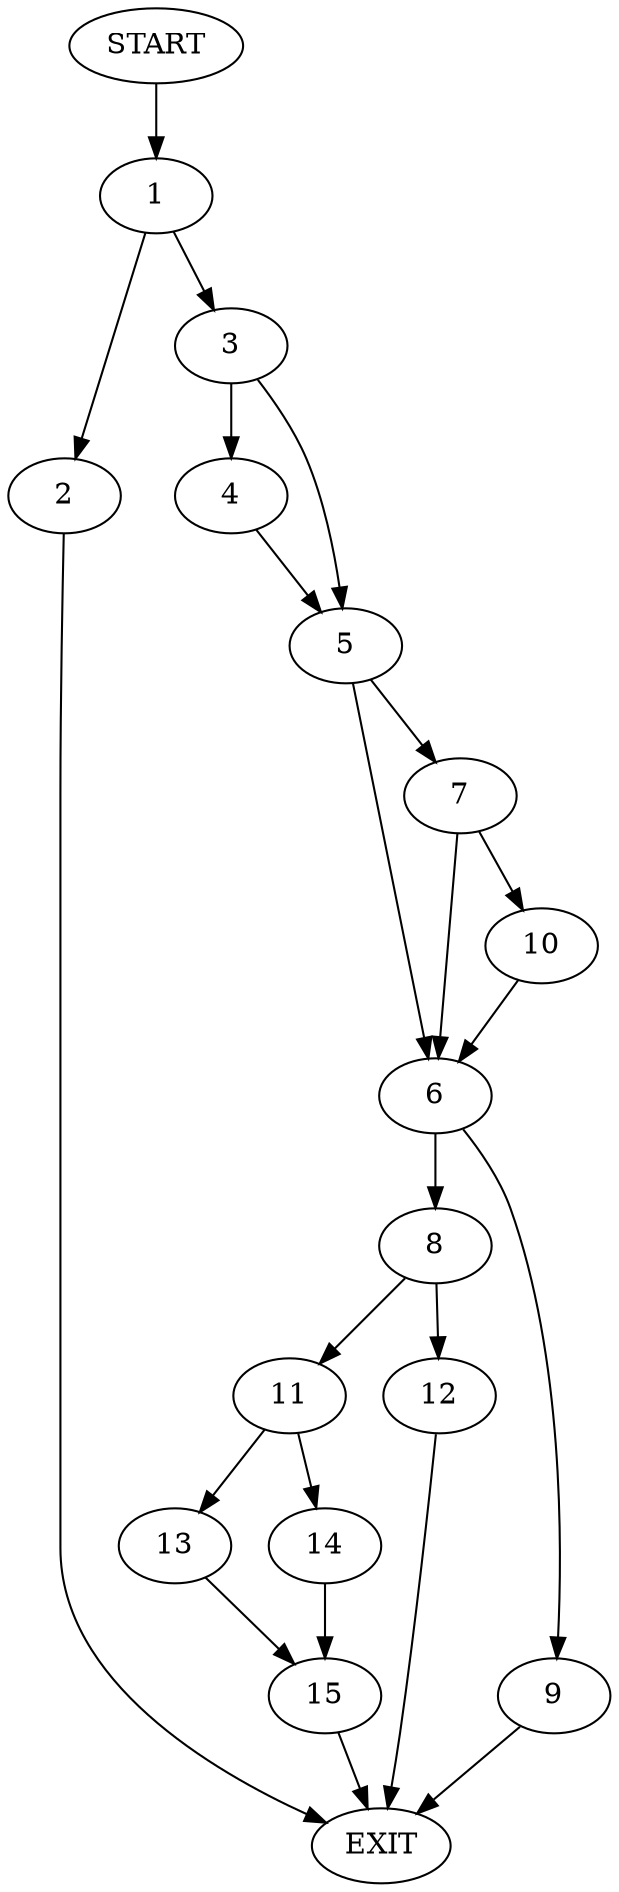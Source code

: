 digraph {
0 [label="START"]
16 [label="EXIT"]
0 -> 1
1 -> 2
1 -> 3
3 -> 4
3 -> 5
2 -> 16
5 -> 6
5 -> 7
4 -> 5
6 -> 8
6 -> 9
7 -> 10
7 -> 6
10 -> 6
8 -> 11
8 -> 12
9 -> 16
11 -> 13
11 -> 14
12 -> 16
14 -> 15
13 -> 15
15 -> 16
}
